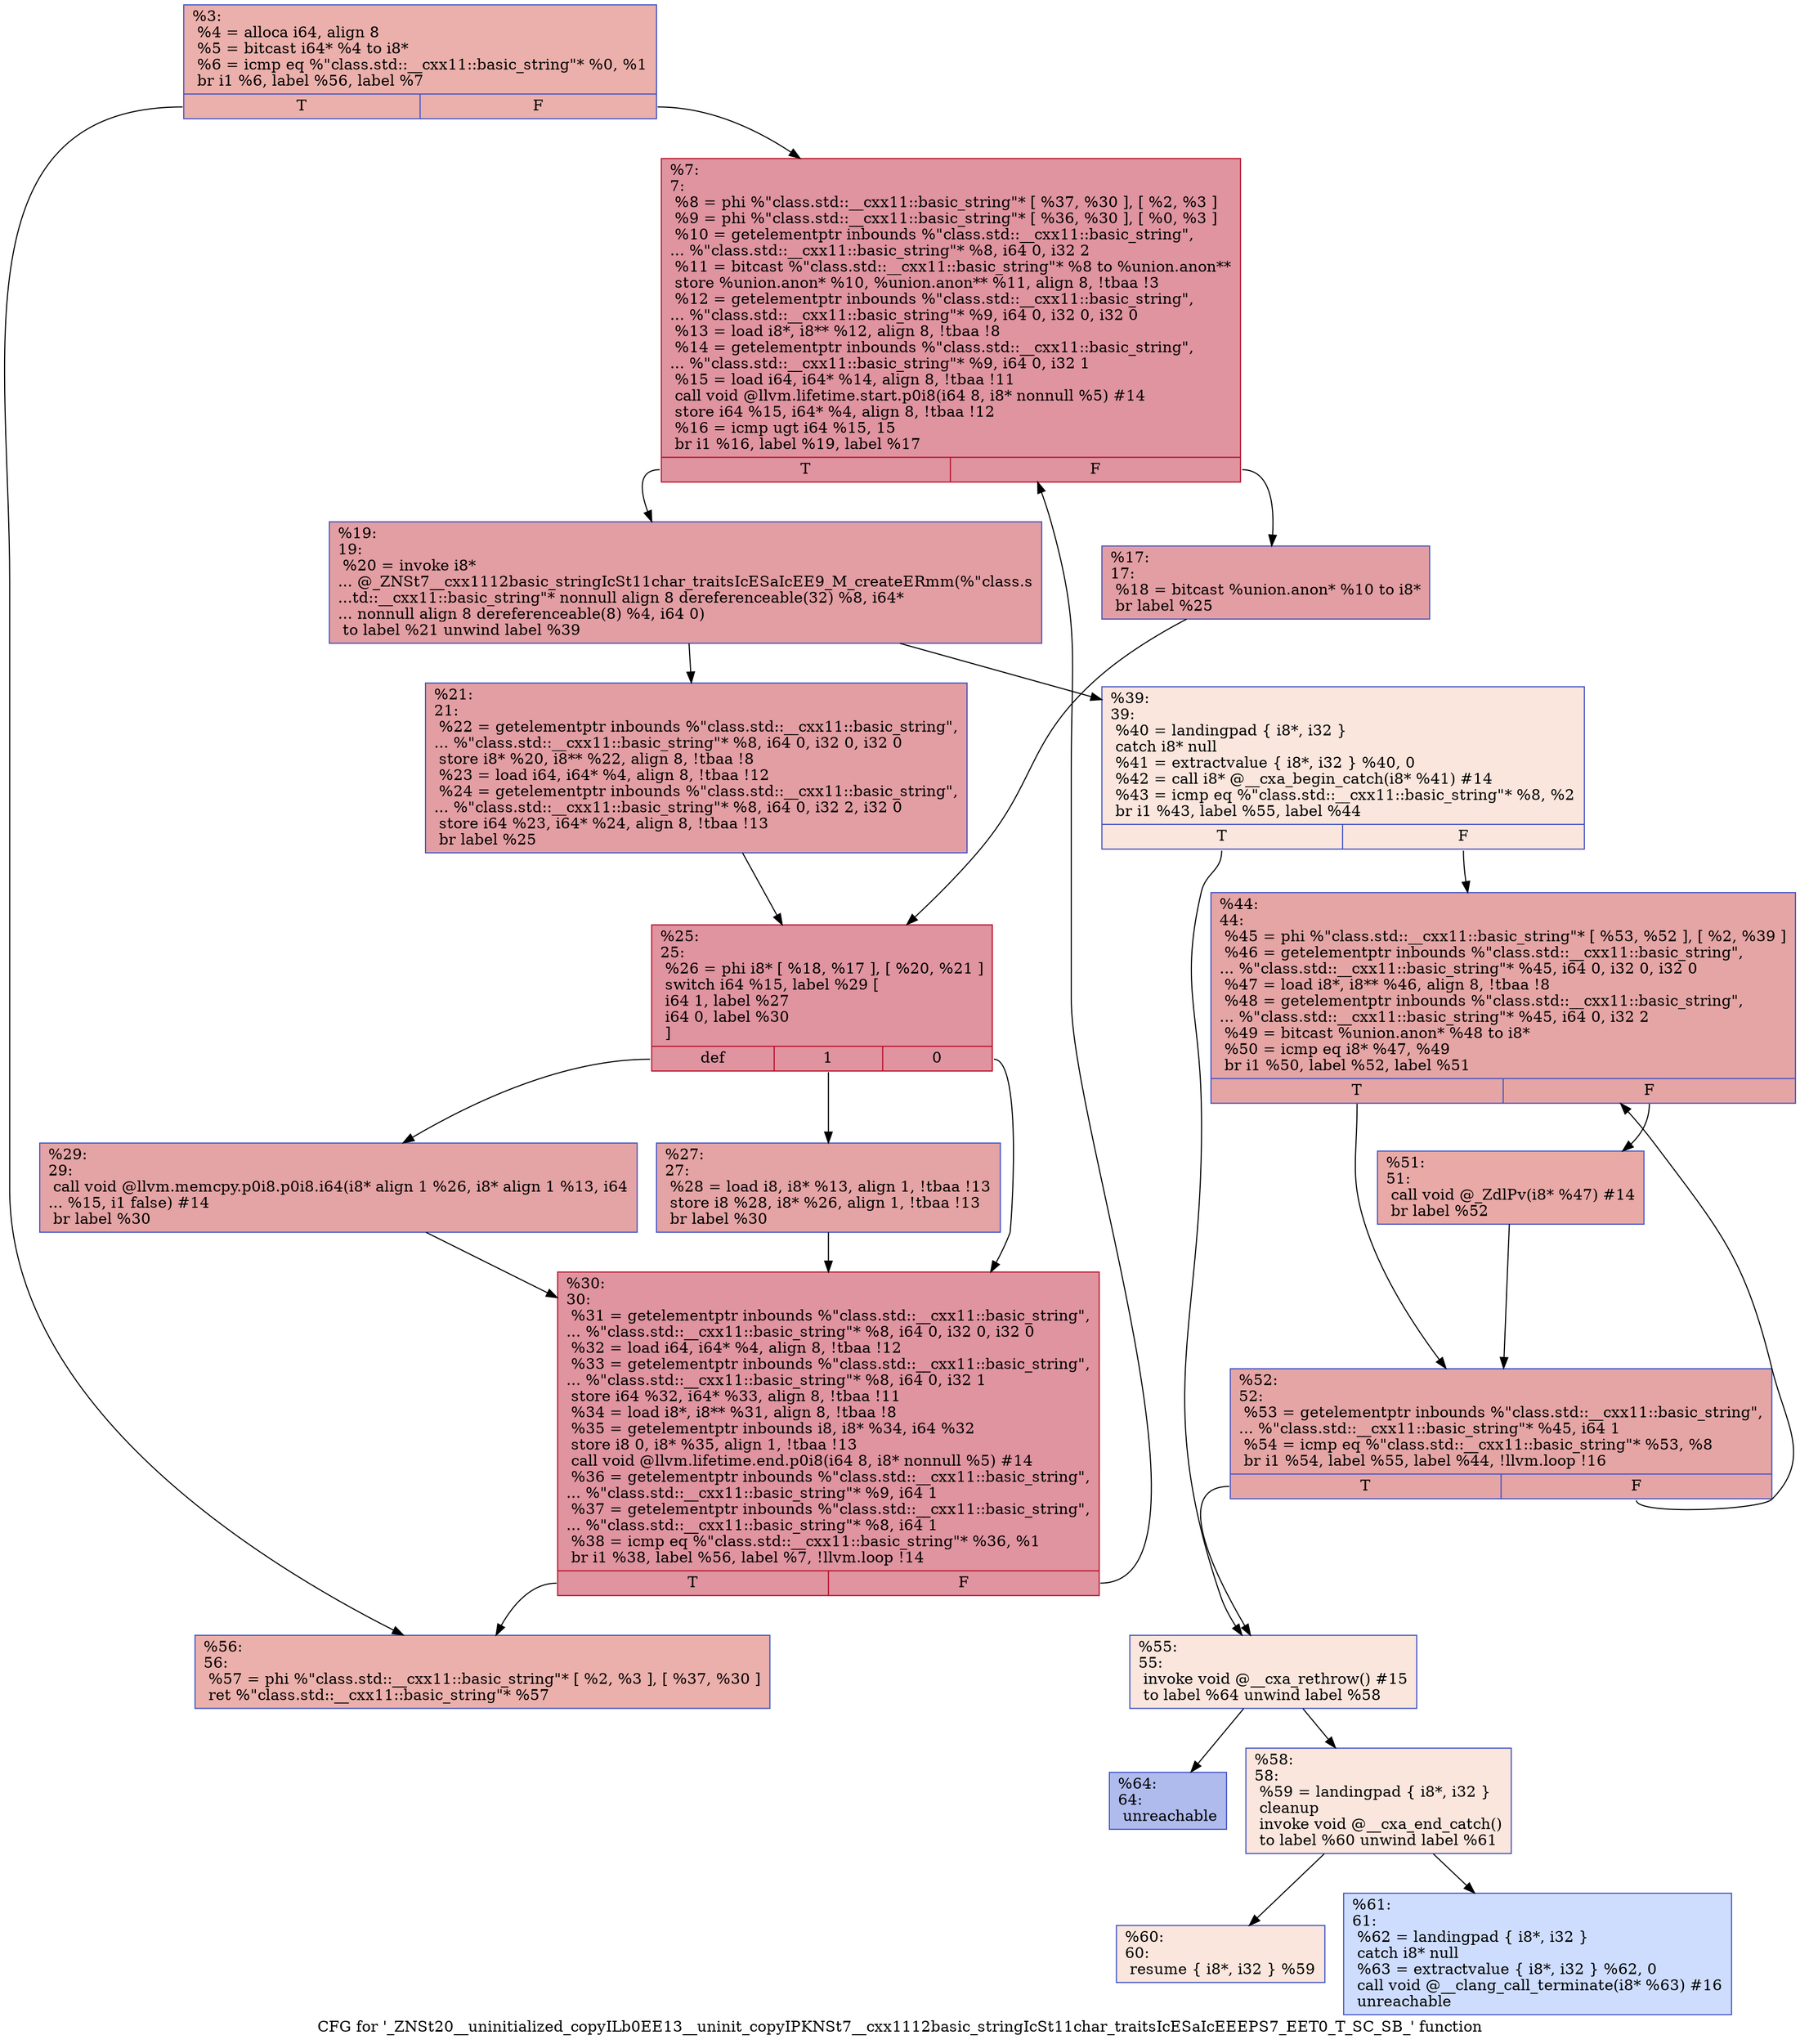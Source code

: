 digraph "CFG for '_ZNSt20__uninitialized_copyILb0EE13__uninit_copyIPKNSt7__cxx1112basic_stringIcSt11char_traitsIcESaIcEEEPS7_EET0_T_SC_SB_' function" {
	label="CFG for '_ZNSt20__uninitialized_copyILb0EE13__uninit_copyIPKNSt7__cxx1112basic_stringIcSt11char_traitsIcESaIcEEEPS7_EET0_T_SC_SB_' function";

	Node0x55802bcff4c0 [shape=record,color="#3d50c3ff", style=filled, fillcolor="#d24b4070",label="{%3:\l  %4 = alloca i64, align 8\l  %5 = bitcast i64* %4 to i8*\l  %6 = icmp eq %\"class.std::__cxx11::basic_string\"* %0, %1\l  br i1 %6, label %56, label %7\l|{<s0>T|<s1>F}}"];
	Node0x55802bcff4c0:s0 -> Node0x55802bcff640;
	Node0x55802bcff4c0:s1 -> Node0x55802bcff690;
	Node0x55802bcff690 [shape=record,color="#b70d28ff", style=filled, fillcolor="#b70d2870",label="{%7:\l7:                                                \l  %8 = phi %\"class.std::__cxx11::basic_string\"* [ %37, %30 ], [ %2, %3 ]\l  %9 = phi %\"class.std::__cxx11::basic_string\"* [ %36, %30 ], [ %0, %3 ]\l  %10 = getelementptr inbounds %\"class.std::__cxx11::basic_string\",\l... %\"class.std::__cxx11::basic_string\"* %8, i64 0, i32 2\l  %11 = bitcast %\"class.std::__cxx11::basic_string\"* %8 to %union.anon**\l  store %union.anon* %10, %union.anon** %11, align 8, !tbaa !3\l  %12 = getelementptr inbounds %\"class.std::__cxx11::basic_string\",\l... %\"class.std::__cxx11::basic_string\"* %9, i64 0, i32 0, i32 0\l  %13 = load i8*, i8** %12, align 8, !tbaa !8\l  %14 = getelementptr inbounds %\"class.std::__cxx11::basic_string\",\l... %\"class.std::__cxx11::basic_string\"* %9, i64 0, i32 1\l  %15 = load i64, i64* %14, align 8, !tbaa !11\l  call void @llvm.lifetime.start.p0i8(i64 8, i8* nonnull %5) #14\l  store i64 %15, i64* %4, align 8, !tbaa !12\l  %16 = icmp ugt i64 %15, 15\l  br i1 %16, label %19, label %17\l|{<s0>T|<s1>F}}"];
	Node0x55802bcff690:s0 -> Node0x55802bcffe40;
	Node0x55802bcff690:s1 -> Node0x55802bcffe90;
	Node0x55802bcffe90 [shape=record,color="#3d50c3ff", style=filled, fillcolor="#be242e70",label="{%17:\l17:                                               \l  %18 = bitcast %union.anon* %10 to i8*\l  br label %25\l}"];
	Node0x55802bcffe90 -> Node0x55802bd00000;
	Node0x55802bcffe40 [shape=record,color="#3d50c3ff", style=filled, fillcolor="#be242e70",label="{%19:\l19:                                               \l  %20 = invoke i8*\l... @_ZNSt7__cxx1112basic_stringIcSt11char_traitsIcESaIcEE9_M_createERmm(%\"class.s\l...td::__cxx11::basic_string\"* nonnull align 8 dereferenceable(32) %8, i64*\l... nonnull align 8 dereferenceable(8) %4, i64 0)\l          to label %21 unwind label %39\l}"];
	Node0x55802bcffe40 -> Node0x55802bd00110;
	Node0x55802bcffe40 -> Node0x55802bd00160;
	Node0x55802bd00110 [shape=record,color="#3d50c3ff", style=filled, fillcolor="#be242e70",label="{%21:\l21:                                               \l  %22 = getelementptr inbounds %\"class.std::__cxx11::basic_string\",\l... %\"class.std::__cxx11::basic_string\"* %8, i64 0, i32 0, i32 0\l  store i8* %20, i8** %22, align 8, !tbaa !8\l  %23 = load i64, i64* %4, align 8, !tbaa !12\l  %24 = getelementptr inbounds %\"class.std::__cxx11::basic_string\",\l... %\"class.std::__cxx11::basic_string\"* %8, i64 0, i32 2, i32 0\l  store i64 %23, i64* %24, align 8, !tbaa !13\l  br label %25\l}"];
	Node0x55802bd00110 -> Node0x55802bd00000;
	Node0x55802bd00000 [shape=record,color="#b70d28ff", style=filled, fillcolor="#b70d2870",label="{%25:\l25:                                               \l  %26 = phi i8* [ %18, %17 ], [ %20, %21 ]\l  switch i64 %15, label %29 [\l    i64 1, label %27\l    i64 0, label %30\l  ]\l|{<s0>def|<s1>1|<s2>0}}"];
	Node0x55802bd00000:s0 -> Node0x55802bd00690;
	Node0x55802bd00000:s1 -> Node0x55802bd006e0;
	Node0x55802bd00000:s2 -> Node0x55802bcff790;
	Node0x55802bd006e0 [shape=record,color="#3d50c3ff", style=filled, fillcolor="#c32e3170",label="{%27:\l27:                                               \l  %28 = load i8, i8* %13, align 1, !tbaa !13\l  store i8 %28, i8* %26, align 1, !tbaa !13\l  br label %30\l}"];
	Node0x55802bd006e0 -> Node0x55802bcff790;
	Node0x55802bd00690 [shape=record,color="#3d50c3ff", style=filled, fillcolor="#c32e3170",label="{%29:\l29:                                               \l  call void @llvm.memcpy.p0i8.p0i8.i64(i8* align 1 %26, i8* align 1 %13, i64\l... %15, i1 false) #14\l  br label %30\l}"];
	Node0x55802bd00690 -> Node0x55802bcff790;
	Node0x55802bcff790 [shape=record,color="#b70d28ff", style=filled, fillcolor="#b70d2870",label="{%30:\l30:                                               \l  %31 = getelementptr inbounds %\"class.std::__cxx11::basic_string\",\l... %\"class.std::__cxx11::basic_string\"* %8, i64 0, i32 0, i32 0\l  %32 = load i64, i64* %4, align 8, !tbaa !12\l  %33 = getelementptr inbounds %\"class.std::__cxx11::basic_string\",\l... %\"class.std::__cxx11::basic_string\"* %8, i64 0, i32 1\l  store i64 %32, i64* %33, align 8, !tbaa !11\l  %34 = load i8*, i8** %31, align 8, !tbaa !8\l  %35 = getelementptr inbounds i8, i8* %34, i64 %32\l  store i8 0, i8* %35, align 1, !tbaa !13\l  call void @llvm.lifetime.end.p0i8(i64 8, i8* nonnull %5) #14\l  %36 = getelementptr inbounds %\"class.std::__cxx11::basic_string\",\l... %\"class.std::__cxx11::basic_string\"* %9, i64 1\l  %37 = getelementptr inbounds %\"class.std::__cxx11::basic_string\",\l... %\"class.std::__cxx11::basic_string\"* %8, i64 1\l  %38 = icmp eq %\"class.std::__cxx11::basic_string\"* %36, %1\l  br i1 %38, label %56, label %7, !llvm.loop !14\l|{<s0>T|<s1>F}}"];
	Node0x55802bcff790:s0 -> Node0x55802bcff640;
	Node0x55802bcff790:s1 -> Node0x55802bcff690;
	Node0x55802bd00160 [shape=record,color="#3d50c3ff", style=filled, fillcolor="#f3c7b170",label="{%39:\l39:                                               \l  %40 = landingpad \{ i8*, i32 \}\l          catch i8* null\l  %41 = extractvalue \{ i8*, i32 \} %40, 0\l  %42 = call i8* @__cxa_begin_catch(i8* %41) #14\l  %43 = icmp eq %\"class.std::__cxx11::basic_string\"* %8, %2\l  br i1 %43, label %55, label %44\l|{<s0>T|<s1>F}}"];
	Node0x55802bd00160:s0 -> Node0x55802bd016e0;
	Node0x55802bd00160:s1 -> Node0x55802bd01730;
	Node0x55802bd01730 [shape=record,color="#3d50c3ff", style=filled, fillcolor="#c5333470",label="{%44:\l44:                                               \l  %45 = phi %\"class.std::__cxx11::basic_string\"* [ %53, %52 ], [ %2, %39 ]\l  %46 = getelementptr inbounds %\"class.std::__cxx11::basic_string\",\l... %\"class.std::__cxx11::basic_string\"* %45, i64 0, i32 0, i32 0\l  %47 = load i8*, i8** %46, align 8, !tbaa !8\l  %48 = getelementptr inbounds %\"class.std::__cxx11::basic_string\",\l... %\"class.std::__cxx11::basic_string\"* %45, i64 0, i32 2\l  %49 = bitcast %union.anon* %48 to i8*\l  %50 = icmp eq i8* %47, %49\l  br i1 %50, label %52, label %51\l|{<s0>T|<s1>F}}"];
	Node0x55802bd01730:s0 -> Node0x55802bd01830;
	Node0x55802bd01730:s1 -> Node0x55802bd01be0;
	Node0x55802bd01be0 [shape=record,color="#3d50c3ff", style=filled, fillcolor="#ca3b3770",label="{%51:\l51:                                               \l  call void @_ZdlPv(i8* %47) #14\l  br label %52\l}"];
	Node0x55802bd01be0 -> Node0x55802bd01830;
	Node0x55802bd01830 [shape=record,color="#3d50c3ff", style=filled, fillcolor="#c5333470",label="{%52:\l52:                                               \l  %53 = getelementptr inbounds %\"class.std::__cxx11::basic_string\",\l... %\"class.std::__cxx11::basic_string\"* %45, i64 1\l  %54 = icmp eq %\"class.std::__cxx11::basic_string\"* %53, %8\l  br i1 %54, label %55, label %44, !llvm.loop !16\l|{<s0>T|<s1>F}}"];
	Node0x55802bd01830:s0 -> Node0x55802bd016e0;
	Node0x55802bd01830:s1 -> Node0x55802bd01730;
	Node0x55802bd016e0 [shape=record,color="#3d50c3ff", style=filled, fillcolor="#f3c7b170",label="{%55:\l55:                                               \l  invoke void @__cxa_rethrow() #15\l          to label %64 unwind label %58\l}"];
	Node0x55802bd016e0 -> Node0x55802bd02040;
	Node0x55802bd016e0 -> Node0x55802bd02090;
	Node0x55802bcff640 [shape=record,color="#3d50c3ff", style=filled, fillcolor="#d24b4070",label="{%56:\l56:                                               \l  %57 = phi %\"class.std::__cxx11::basic_string\"* [ %2, %3 ], [ %37, %30 ]\l  ret %\"class.std::__cxx11::basic_string\"* %57\l}"];
	Node0x55802bd02090 [shape=record,color="#3d50c3ff", style=filled, fillcolor="#f3c7b170",label="{%58:\l58:                                               \l  %59 = landingpad \{ i8*, i32 \}\l          cleanup\l  invoke void @__cxa_end_catch()\l          to label %60 unwind label %61\l}"];
	Node0x55802bd02090 -> Node0x55802bd02320;
	Node0x55802bd02090 -> Node0x55802bd02370;
	Node0x55802bd02320 [shape=record,color="#3d50c3ff", style=filled, fillcolor="#f3c7b170",label="{%60:\l60:                                               \l  resume \{ i8*, i32 \} %59\l}"];
	Node0x55802bd02370 [shape=record,color="#3d50c3ff", style=filled, fillcolor="#8fb1fe70",label="{%61:\l61:                                               \l  %62 = landingpad \{ i8*, i32 \}\l          catch i8* null\l  %63 = extractvalue \{ i8*, i32 \} %62, 0\l  call void @__clang_call_terminate(i8* %63) #16\l  unreachable\l}"];
	Node0x55802bd02040 [shape=record,color="#3d50c3ff", style=filled, fillcolor="#4c66d670",label="{%64:\l64:                                               \l  unreachable\l}"];
}
